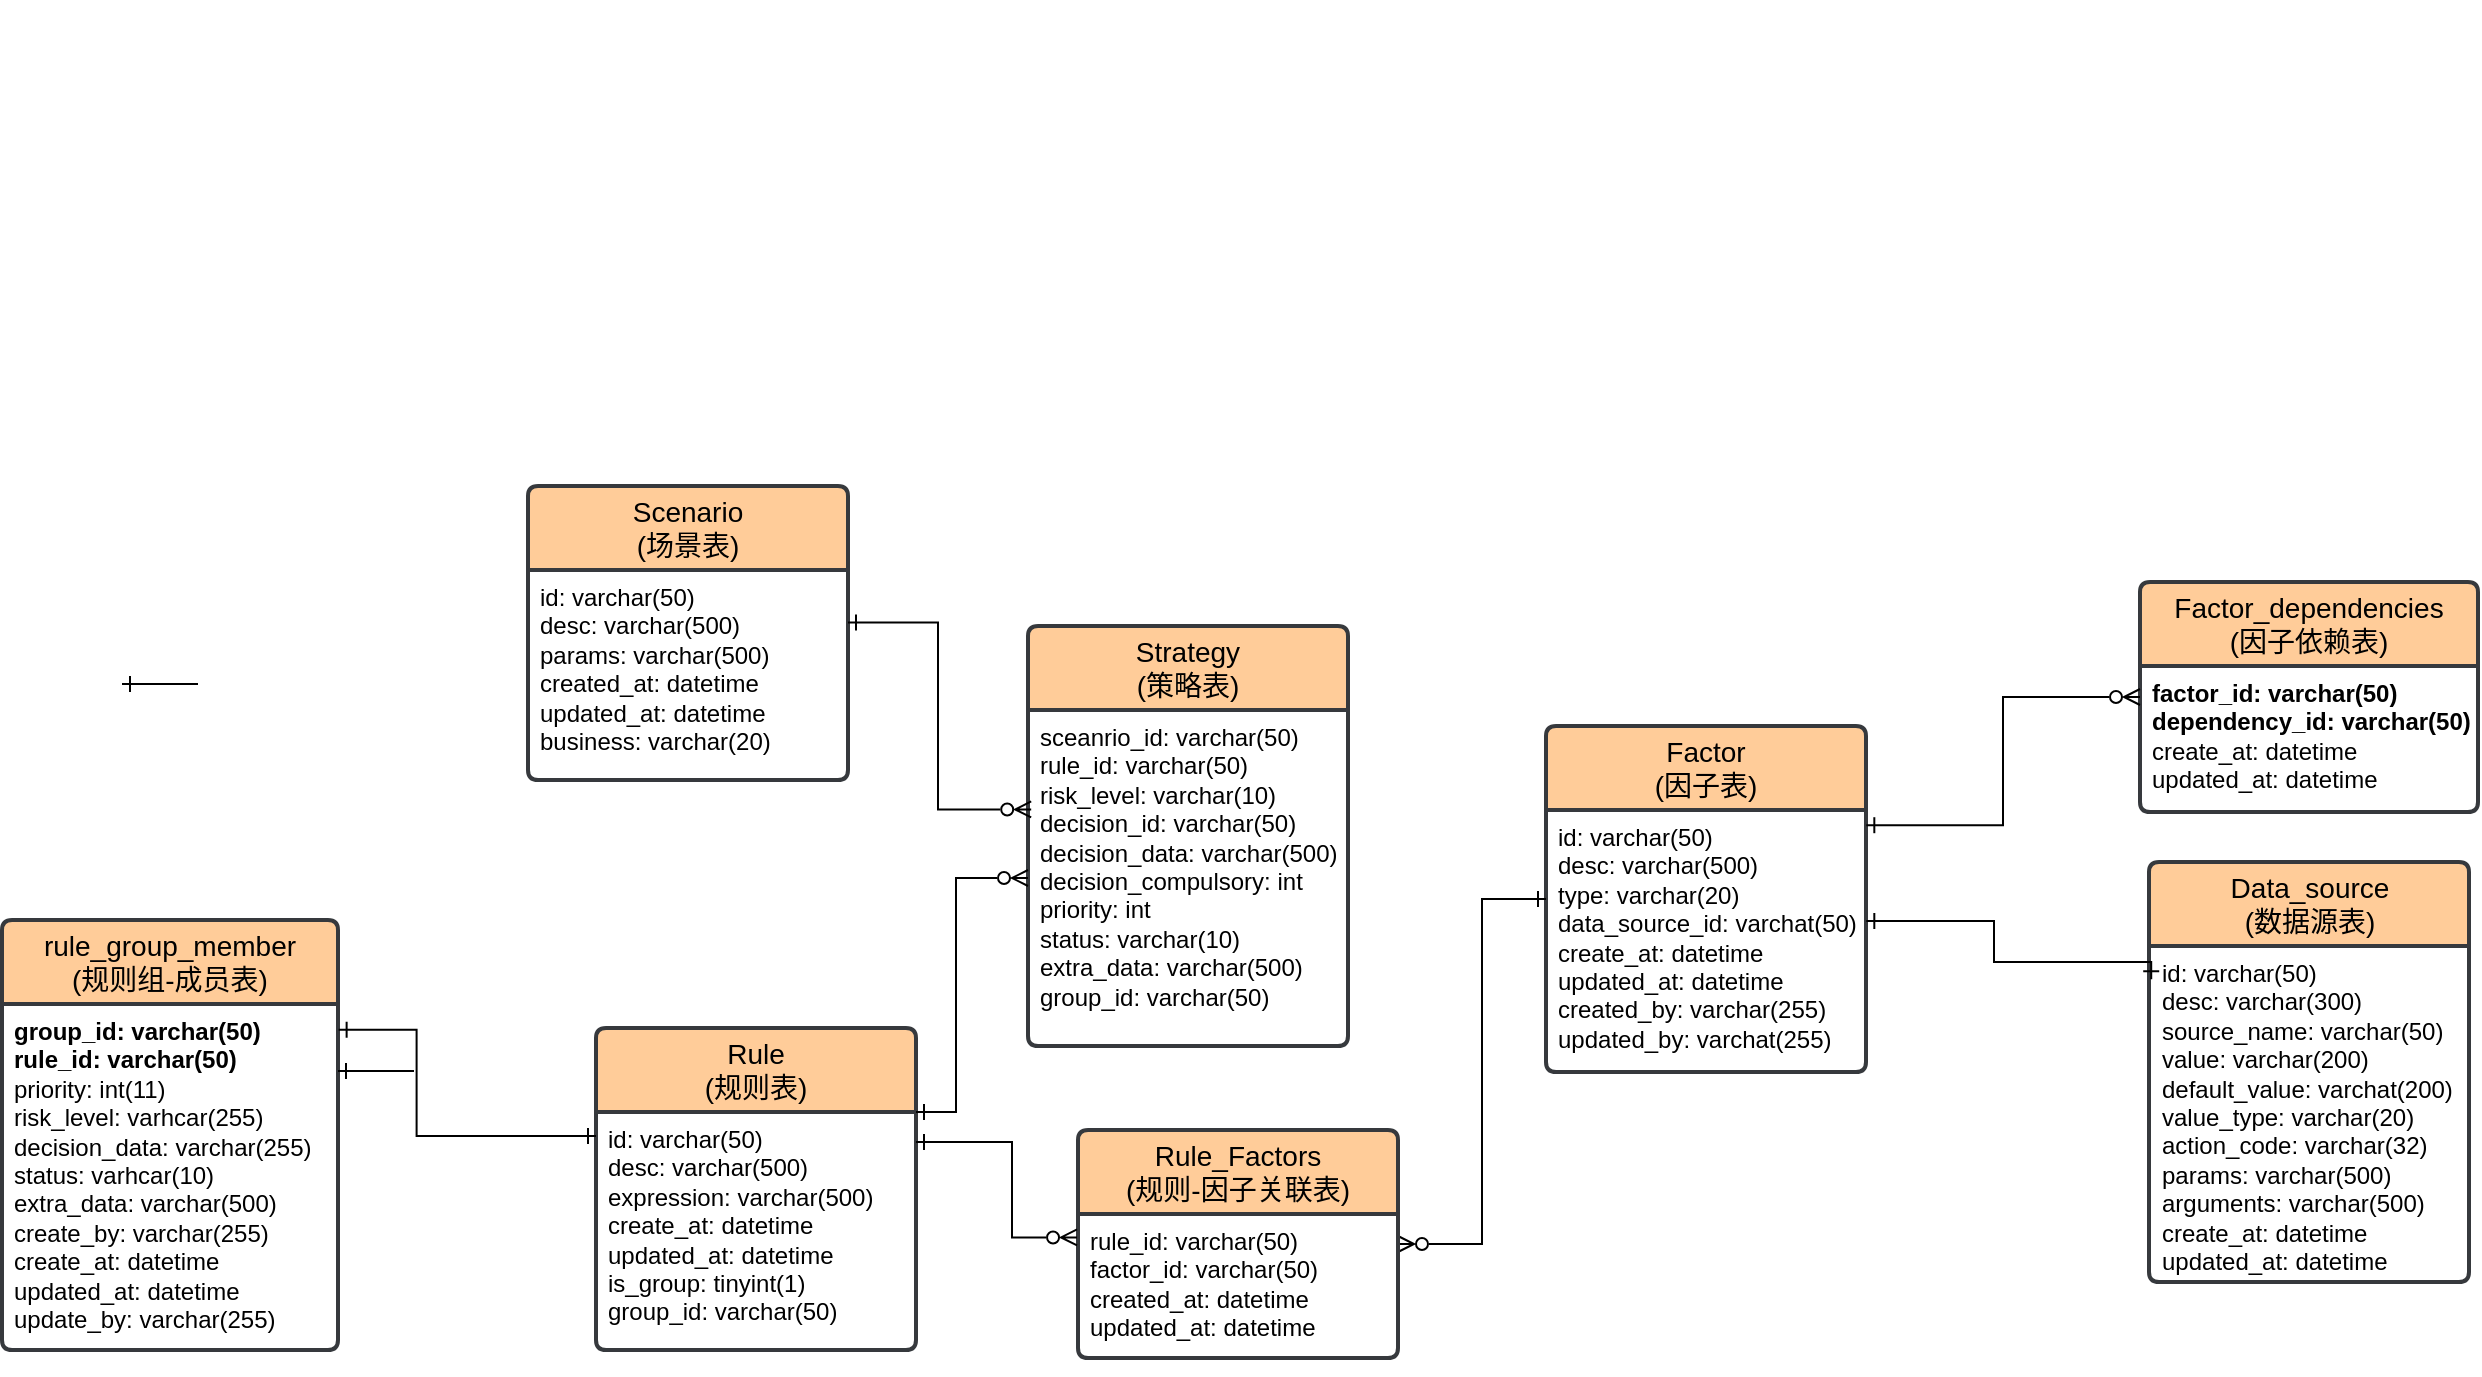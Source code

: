 <mxfile version="21.5.2" type="github">
  <diagram name="第 1 页" id="gqlzz-R-WFMuiXM72QfI">
    <mxGraphModel dx="2904" dy="1143" grid="0" gridSize="10" guides="1" tooltips="1" connect="1" arrows="1" fold="1" page="1" pageScale="1" pageWidth="1169" pageHeight="1654" math="0" shadow="0">
      <root>
        <mxCell id="0" />
        <mxCell id="1" parent="0" />
        <mxCell id="dFRczdNArqewzlgpAhdN-1" value="Rule&lt;br&gt;(规则表)" style="swimlane;childLayout=stackLayout;horizontal=1;startSize=42;horizontalStack=0;rounded=1;fontSize=14;fontStyle=0;strokeWidth=2;resizeParent=0;resizeLast=1;shadow=0;dashed=0;align=center;arcSize=4;whiteSpace=wrap;html=1;fillColor=#ffcc99;strokeColor=#36393d;" vertex="1" parent="1">
          <mxGeometry x="-366" y="588" width="160" height="161" as="geometry">
            <mxRectangle x="42" y="189" width="64" height="42" as="alternateBounds" />
          </mxGeometry>
        </mxCell>
        <mxCell id="dFRczdNArqewzlgpAhdN-2" value="id: varchar(50)&lt;br&gt;desc: varchar(500)&lt;br&gt;expression: varchar(500)&lt;br&gt;create_at: datetime&lt;br&gt;updated_at: datetime&lt;br&gt;is_group: tinyint(1)&lt;br&gt;group_id: varchar(50)" style="align=left;strokeColor=none;fillColor=none;spacingLeft=4;fontSize=12;verticalAlign=top;resizable=0;rotatable=0;part=1;html=1;" vertex="1" parent="dFRczdNArqewzlgpAhdN-1">
          <mxGeometry y="42" width="160" height="119" as="geometry" />
        </mxCell>
        <mxCell id="dFRczdNArqewzlgpAhdN-3" style="edgeStyle=orthogonalEdgeStyle;rounded=0;orthogonalLoop=1;jettySize=auto;html=1;exitX=0.5;exitY=1;exitDx=0;exitDy=0;" edge="1" parent="dFRczdNArqewzlgpAhdN-1" source="dFRczdNArqewzlgpAhdN-2" target="dFRczdNArqewzlgpAhdN-2">
          <mxGeometry relative="1" as="geometry" />
        </mxCell>
        <mxCell id="dFRczdNArqewzlgpAhdN-4" value="Scenario&lt;br&gt;(场景表)" style="swimlane;childLayout=stackLayout;horizontal=1;startSize=42;horizontalStack=0;rounded=1;fontSize=14;fontStyle=0;strokeWidth=2;resizeParent=0;resizeLast=1;shadow=0;dashed=0;align=center;arcSize=4;whiteSpace=wrap;html=1;fillColor=#ffcc99;strokeColor=#36393d;" vertex="1" parent="1">
          <mxGeometry x="-400" y="317" width="160" height="147" as="geometry" />
        </mxCell>
        <mxCell id="dFRczdNArqewzlgpAhdN-5" value="id: varchar(50)&lt;br&gt;desc: varchar(500)&lt;br&gt;params: varchar(500)&lt;br&gt;created_at: datetime&lt;br&gt;updated_at: datetime&lt;br&gt;business: varchar(20)" style="align=left;strokeColor=none;fillColor=none;spacingLeft=4;fontSize=12;verticalAlign=top;resizable=0;rotatable=0;part=1;html=1;" vertex="1" parent="dFRczdNArqewzlgpAhdN-4">
          <mxGeometry y="42" width="160" height="105" as="geometry" />
        </mxCell>
        <mxCell id="dFRczdNArqewzlgpAhdN-6" style="edgeStyle=orthogonalEdgeStyle;rounded=0;orthogonalLoop=1;jettySize=auto;html=1;exitX=0.5;exitY=1;exitDx=0;exitDy=0;" edge="1" parent="dFRczdNArqewzlgpAhdN-4" source="dFRczdNArqewzlgpAhdN-5" target="dFRczdNArqewzlgpAhdN-5">
          <mxGeometry relative="1" as="geometry" />
        </mxCell>
        <mxCell id="dFRczdNArqewzlgpAhdN-7" value="Factor&lt;br&gt;(因子表)" style="swimlane;childLayout=stackLayout;horizontal=1;startSize=42;horizontalStack=0;rounded=1;fontSize=14;fontStyle=0;strokeWidth=2;resizeParent=0;resizeLast=1;shadow=0;dashed=0;align=center;arcSize=4;whiteSpace=wrap;html=1;fillColor=#ffcc99;strokeColor=#36393d;" vertex="1" parent="1">
          <mxGeometry x="109" y="437" width="160" height="173" as="geometry">
            <mxRectangle x="42" y="189" width="64" height="42" as="alternateBounds" />
          </mxGeometry>
        </mxCell>
        <mxCell id="dFRczdNArqewzlgpAhdN-8" value="id: varchar(50)&lt;br&gt;desc: varchar(500)&lt;br&gt;type: varchar(20)&lt;br&gt;data_source_id: varchat(50)&lt;br&gt;create_at: datetime&lt;br&gt;updated_at: datetime&lt;br&gt;created_by: varchar(255)&lt;br&gt;updated_by: varchat(255)" style="align=left;strokeColor=none;fillColor=none;spacingLeft=4;fontSize=12;verticalAlign=top;resizable=0;rotatable=0;part=1;html=1;" vertex="1" parent="dFRczdNArqewzlgpAhdN-7">
          <mxGeometry y="42" width="160" height="131" as="geometry" />
        </mxCell>
        <mxCell id="dFRczdNArqewzlgpAhdN-9" style="edgeStyle=orthogonalEdgeStyle;rounded=0;orthogonalLoop=1;jettySize=auto;html=1;exitX=0.5;exitY=1;exitDx=0;exitDy=0;" edge="1" parent="dFRczdNArqewzlgpAhdN-7" source="dFRczdNArqewzlgpAhdN-8" target="dFRczdNArqewzlgpAhdN-8">
          <mxGeometry relative="1" as="geometry" />
        </mxCell>
        <mxCell id="dFRczdNArqewzlgpAhdN-10" value="Data_source&lt;br&gt;(数据源表)" style="swimlane;childLayout=stackLayout;horizontal=1;startSize=42;horizontalStack=0;rounded=1;fontSize=14;fontStyle=0;strokeWidth=2;resizeParent=0;resizeLast=1;shadow=0;dashed=0;align=center;arcSize=4;whiteSpace=wrap;html=1;fillColor=#ffcc99;strokeColor=#36393d;" vertex="1" parent="1">
          <mxGeometry x="410.5" y="505" width="160" height="210" as="geometry">
            <mxRectangle x="42" y="189" width="64" height="42" as="alternateBounds" />
          </mxGeometry>
        </mxCell>
        <mxCell id="dFRczdNArqewzlgpAhdN-11" value="id: varchar(50)&lt;br&gt;desc: varchar(300)&lt;br&gt;source_name: varchar(50)&lt;br&gt;value: varchar(200)&lt;br&gt;default_value: varchat(200)&lt;br&gt;value_type: varchar(20)&lt;br&gt;action_code: varchar(32)&lt;br&gt;params: varchar(500)&lt;br&gt;arguments: varchar(500)&lt;br&gt;create_at: datetime&lt;br&gt;updated_at: datetime" style="align=left;strokeColor=none;fillColor=none;spacingLeft=4;fontSize=12;verticalAlign=top;resizable=0;rotatable=0;part=1;html=1;" vertex="1" parent="dFRczdNArqewzlgpAhdN-10">
          <mxGeometry y="42" width="160" height="168" as="geometry" />
        </mxCell>
        <mxCell id="dFRczdNArqewzlgpAhdN-12" style="edgeStyle=orthogonalEdgeStyle;rounded=0;orthogonalLoop=1;jettySize=auto;html=1;exitX=0.5;exitY=1;exitDx=0;exitDy=0;" edge="1" parent="dFRczdNArqewzlgpAhdN-10" source="dFRczdNArqewzlgpAhdN-11" target="dFRczdNArqewzlgpAhdN-11">
          <mxGeometry relative="1" as="geometry" />
        </mxCell>
        <mxCell id="dFRczdNArqewzlgpAhdN-13" value="Strategy&lt;br&gt;(策略表)" style="swimlane;childLayout=stackLayout;horizontal=1;startSize=42;horizontalStack=0;rounded=1;fontSize=14;fontStyle=0;strokeWidth=2;resizeParent=0;resizeLast=1;shadow=0;dashed=0;align=center;arcSize=4;whiteSpace=wrap;html=1;fillColor=#ffcc99;strokeColor=#36393d;" vertex="1" parent="1">
          <mxGeometry x="-150" y="387" width="160" height="210" as="geometry">
            <mxRectangle x="42" y="189" width="64" height="42" as="alternateBounds" />
          </mxGeometry>
        </mxCell>
        <mxCell id="dFRczdNArqewzlgpAhdN-14" value="sceanrio_id: varchar(50)&lt;br&gt;rule_id: varchar(50)&lt;br&gt;risk_level: varchar(10)&lt;br&gt;decision_id: varchar(50)&lt;br&gt;decision_data: varchar(500)&lt;br&gt;decision_compulsory: int&lt;br&gt;priority: int&lt;br&gt;status: varchar(10)&lt;br&gt;extra_data: varchar(500)&lt;br&gt;group_id: varchar(50)" style="align=left;strokeColor=none;fillColor=none;spacingLeft=4;fontSize=12;verticalAlign=top;resizable=0;rotatable=0;part=1;html=1;" vertex="1" parent="dFRczdNArqewzlgpAhdN-13">
          <mxGeometry y="42" width="160" height="168" as="geometry" />
        </mxCell>
        <mxCell id="dFRczdNArqewzlgpAhdN-15" style="edgeStyle=orthogonalEdgeStyle;rounded=0;orthogonalLoop=1;jettySize=auto;html=1;exitX=0.5;exitY=1;exitDx=0;exitDy=0;" edge="1" parent="dFRczdNArqewzlgpAhdN-13" source="dFRczdNArqewzlgpAhdN-14" target="dFRczdNArqewzlgpAhdN-14">
          <mxGeometry relative="1" as="geometry" />
        </mxCell>
        <mxCell id="dFRczdNArqewzlgpAhdN-16" style="rounded=0;orthogonalLoop=1;jettySize=auto;html=1;exitX=1;exitY=0;exitDx=0;exitDy=0;entryX=0;entryY=0.5;entryDx=0;entryDy=0;startArrow=ERone;startFill=0;endArrow=ERzeroToMany;endFill=0;edgeStyle=orthogonalEdgeStyle;" edge="1" parent="1" source="dFRczdNArqewzlgpAhdN-2" target="dFRczdNArqewzlgpAhdN-14">
          <mxGeometry relative="1" as="geometry">
            <Array as="points">
              <mxPoint x="-186" y="630" />
              <mxPoint x="-186" y="513" />
            </Array>
          </mxGeometry>
        </mxCell>
        <mxCell id="dFRczdNArqewzlgpAhdN-17" style="rounded=0;orthogonalLoop=1;jettySize=auto;html=1;exitX=1;exitY=0.25;exitDx=0;exitDy=0;entryX=0.01;entryY=0.296;entryDx=0;entryDy=0;entryPerimeter=0;startArrow=ERone;startFill=0;endArrow=ERzeroToMany;endFill=0;edgeStyle=orthogonalEdgeStyle;" edge="1" parent="1" source="dFRczdNArqewzlgpAhdN-5" target="dFRczdNArqewzlgpAhdN-14">
          <mxGeometry relative="1" as="geometry" />
        </mxCell>
        <mxCell id="dFRczdNArqewzlgpAhdN-18" style="rounded=0;orthogonalLoop=1;jettySize=auto;html=1;startArrow=ERzeroToMany;startFill=0;endArrow=ERone;endFill=0;edgeStyle=orthogonalEdgeStyle;entryX=0;entryY=0.5;entryDx=0;entryDy=0;" edge="1" parent="1" source="dFRczdNArqewzlgpAhdN-19" target="dFRczdNArqewzlgpAhdN-7">
          <mxGeometry relative="1" as="geometry">
            <mxPoint x="125" y="663" as="targetPoint" />
            <Array as="points">
              <mxPoint x="77" y="696" />
              <mxPoint x="77" y="523" />
            </Array>
          </mxGeometry>
        </mxCell>
        <mxCell id="dFRczdNArqewzlgpAhdN-19" value="Rule_Factors&lt;br&gt;(规则-因子关联表)" style="swimlane;childLayout=stackLayout;horizontal=1;startSize=42;horizontalStack=0;rounded=1;fontSize=14;fontStyle=0;strokeWidth=2;resizeParent=0;resizeLast=1;shadow=0;dashed=0;align=center;arcSize=4;whiteSpace=wrap;html=1;fillColor=#ffcc99;strokeColor=#36393d;" vertex="1" parent="1">
          <mxGeometry x="-125" y="639" width="160" height="114" as="geometry" />
        </mxCell>
        <mxCell id="dFRczdNArqewzlgpAhdN-20" value="rule_id: varchar(50)&lt;br&gt;factor_id: varchar(50)&lt;br&gt;created_at: datetime&lt;br&gt;updated_at: datetime" style="align=left;strokeColor=none;fillColor=none;spacingLeft=4;fontSize=12;verticalAlign=top;resizable=0;rotatable=0;part=1;html=1;" vertex="1" parent="dFRczdNArqewzlgpAhdN-19">
          <mxGeometry y="42" width="160" height="72" as="geometry" />
        </mxCell>
        <mxCell id="dFRczdNArqewzlgpAhdN-21" style="edgeStyle=orthogonalEdgeStyle;rounded=0;orthogonalLoop=1;jettySize=auto;html=1;exitX=0.5;exitY=1;exitDx=0;exitDy=0;" edge="1" parent="dFRczdNArqewzlgpAhdN-19" source="dFRczdNArqewzlgpAhdN-20" target="dFRczdNArqewzlgpAhdN-20">
          <mxGeometry relative="1" as="geometry" />
        </mxCell>
        <mxCell id="dFRczdNArqewzlgpAhdN-22" style="edgeStyle=orthogonalEdgeStyle;rounded=0;orthogonalLoop=1;jettySize=auto;html=1;entryX=-0.003;entryY=0.163;entryDx=0;entryDy=0;entryPerimeter=0;endArrow=ERzeroToMany;endFill=0;startArrow=ERone;startFill=0;" edge="1" parent="1" source="dFRczdNArqewzlgpAhdN-2" target="dFRczdNArqewzlgpAhdN-20">
          <mxGeometry relative="1" as="geometry">
            <Array as="points">
              <mxPoint x="-158" y="645" />
              <mxPoint x="-158" y="693" />
            </Array>
          </mxGeometry>
        </mxCell>
        <mxCell id="dFRczdNArqewzlgpAhdN-23" style="edgeStyle=orthogonalEdgeStyle;rounded=0;orthogonalLoop=1;jettySize=auto;html=1;exitX=0.5;exitY=1;exitDx=0;exitDy=0;" edge="1" parent="1">
          <mxGeometry relative="1" as="geometry">
            <mxPoint x="-200" y="82" as="sourcePoint" />
            <mxPoint x="-200" y="82" as="targetPoint" />
          </mxGeometry>
        </mxCell>
        <mxCell id="dFRczdNArqewzlgpAhdN-27" value="Factor_dependencies&lt;br&gt;(因子依赖表)" style="swimlane;childLayout=stackLayout;horizontal=1;startSize=42;horizontalStack=0;rounded=1;fontSize=14;fontStyle=0;strokeWidth=2;resizeParent=0;resizeLast=1;shadow=0;dashed=0;align=center;arcSize=4;whiteSpace=wrap;html=1;fillColor=#ffcc99;strokeColor=#36393d;" vertex="1" parent="1">
          <mxGeometry x="406" y="365" width="169" height="115" as="geometry" />
        </mxCell>
        <mxCell id="dFRczdNArqewzlgpAhdN-28" value="&lt;b&gt;factor_id: varchar(50)&lt;br&gt;dependency_id: varchar(50)&lt;/b&gt;&lt;br&gt;create_at: datetime&lt;br&gt;updated_at: datetime" style="align=left;strokeColor=none;fillColor=none;spacingLeft=4;fontSize=12;verticalAlign=top;resizable=0;rotatable=0;part=1;html=1;" vertex="1" parent="dFRczdNArqewzlgpAhdN-27">
          <mxGeometry y="42" width="169" height="73" as="geometry" />
        </mxCell>
        <mxCell id="dFRczdNArqewzlgpAhdN-29" style="edgeStyle=orthogonalEdgeStyle;rounded=0;orthogonalLoop=1;jettySize=auto;html=1;exitX=0.5;exitY=1;exitDx=0;exitDy=0;" edge="1" parent="dFRczdNArqewzlgpAhdN-27" source="dFRczdNArqewzlgpAhdN-28" target="dFRczdNArqewzlgpAhdN-28">
          <mxGeometry relative="1" as="geometry" />
        </mxCell>
        <mxCell id="dFRczdNArqewzlgpAhdN-33" style="edgeStyle=orthogonalEdgeStyle;rounded=0;orthogonalLoop=1;jettySize=auto;html=1;exitX=0.5;exitY=1;exitDx=0;exitDy=0;" edge="1" parent="1">
          <mxGeometry relative="1" as="geometry">
            <mxPoint x="-58" y="302" as="sourcePoint" />
            <mxPoint x="-58" y="302" as="targetPoint" />
          </mxGeometry>
        </mxCell>
        <mxCell id="dFRczdNArqewzlgpAhdN-37" style="edgeStyle=orthogonalEdgeStyle;rounded=0;orthogonalLoop=1;jettySize=auto;html=1;exitX=1.001;exitY=0.424;exitDx=0;exitDy=0;entryX=0.007;entryY=0.099;entryDx=0;entryDy=0;entryPerimeter=0;startArrow=ERone;startFill=0;exitPerimeter=0;endArrow=ERone;endFill=0;" edge="1" parent="1" source="dFRczdNArqewzlgpAhdN-8" target="dFRczdNArqewzlgpAhdN-11">
          <mxGeometry relative="1" as="geometry">
            <Array as="points">
              <mxPoint x="333" y="535" />
              <mxPoint x="333" y="555" />
            </Array>
          </mxGeometry>
        </mxCell>
        <mxCell id="dFRczdNArqewzlgpAhdN-42" style="edgeStyle=orthogonalEdgeStyle;rounded=0;orthogonalLoop=1;jettySize=auto;html=1;exitX=1.001;exitY=0.058;exitDx=0;exitDy=0;entryX=0;entryY=0.5;entryDx=0;entryDy=0;exitPerimeter=0;startArrow=ERone;startFill=0;endArrow=ERzeroToMany;endFill=0;" edge="1" parent="1" source="dFRczdNArqewzlgpAhdN-8" target="dFRczdNArqewzlgpAhdN-27">
          <mxGeometry relative="1" as="geometry" />
        </mxCell>
        <mxCell id="dFRczdNArqewzlgpAhdN-47" style="edgeStyle=orthogonalEdgeStyle;rounded=0;orthogonalLoop=1;jettySize=auto;html=1;exitX=0.5;exitY=1;exitDx=0;exitDy=0;" edge="1" parent="1">
          <mxGeometry relative="1" as="geometry">
            <mxPoint x="-552" y="491" as="sourcePoint" />
            <mxPoint x="-552" y="491" as="targetPoint" />
          </mxGeometry>
        </mxCell>
        <mxCell id="dFRczdNArqewzlgpAhdN-48" value="rule_group_member&lt;br&gt;(规则组-成员表)" style="swimlane;childLayout=stackLayout;horizontal=1;startSize=42;horizontalStack=0;rounded=1;fontSize=14;fontStyle=0;strokeWidth=2;resizeParent=0;resizeLast=1;shadow=0;dashed=0;align=center;arcSize=4;whiteSpace=wrap;html=1;fillColor=#ffcc99;strokeColor=#36393d;" vertex="1" parent="1">
          <mxGeometry x="-663" y="534" width="168" height="215" as="geometry" />
        </mxCell>
        <mxCell id="dFRczdNArqewzlgpAhdN-49" value="&lt;b&gt;group_id: varchar(50)&lt;/b&gt;&lt;br&gt;&lt;b&gt;rule_id: varchar(50)&lt;br&gt;&lt;/b&gt;priority: int(11)&lt;br&gt;risk_level: varhcar(255)&lt;br&gt;decision_data: varchar(255)&lt;br&gt;status: varhcar(10)&lt;br&gt;extra_data: varchar(500)&lt;br&gt;create_by: varchar(255)&lt;br style=&quot;border-color: var(--border-color);&quot;&gt;create_at: datetime&lt;br style=&quot;border-color: var(--border-color);&quot;&gt;updated_at: datetime&lt;br style=&quot;border-color: var(--border-color);&quot;&gt;update_by: varchar(255)" style="align=left;strokeColor=none;fillColor=none;spacingLeft=4;fontSize=12;verticalAlign=top;resizable=0;rotatable=0;part=1;html=1;" vertex="1" parent="dFRczdNArqewzlgpAhdN-48">
          <mxGeometry y="42" width="168" height="173" as="geometry" />
        </mxCell>
        <mxCell id="dFRczdNArqewzlgpAhdN-50" style="edgeStyle=orthogonalEdgeStyle;rounded=0;orthogonalLoop=1;jettySize=auto;html=1;exitX=0.5;exitY=1;exitDx=0;exitDy=0;" edge="1" parent="dFRczdNArqewzlgpAhdN-48" source="dFRczdNArqewzlgpAhdN-49" target="dFRczdNArqewzlgpAhdN-49">
          <mxGeometry relative="1" as="geometry" />
        </mxCell>
        <mxCell id="dFRczdNArqewzlgpAhdN-51" value="" style="endArrow=none;html=1;rounded=0;startArrow=ERone;startFill=0;" edge="1" parent="1">
          <mxGeometry width="50" height="50" relative="1" as="geometry">
            <mxPoint x="-495" y="609.52" as="sourcePoint" />
            <mxPoint x="-457" y="609.52" as="targetPoint" />
          </mxGeometry>
        </mxCell>
        <mxCell id="dFRczdNArqewzlgpAhdN-52" value="" style="endArrow=none;html=1;rounded=0;startArrow=ERone;startFill=0;" edge="1" parent="1">
          <mxGeometry width="50" height="50" relative="1" as="geometry">
            <mxPoint x="-603" y="416" as="sourcePoint" />
            <mxPoint x="-565" y="416" as="targetPoint" />
          </mxGeometry>
        </mxCell>
        <mxCell id="dFRczdNArqewzlgpAhdN-53" style="edgeStyle=orthogonalEdgeStyle;rounded=0;orthogonalLoop=1;jettySize=auto;html=1;entryX=-0.027;entryY=0.135;entryDx=0;entryDy=0;endArrow=ERone;endFill=0;startArrow=ERone;startFill=0;entryPerimeter=0;" edge="1" parent="1">
          <mxGeometry relative="1" as="geometry">
            <Array as="points">
              <mxPoint x="-455.68" y="588.93" />
              <mxPoint x="-455.68" y="641.93" />
            </Array>
            <mxPoint x="-494.68" y="588.93" as="sourcePoint" />
            <mxPoint x="-366.0" y="641.995" as="targetPoint" />
          </mxGeometry>
        </mxCell>
      </root>
    </mxGraphModel>
  </diagram>
</mxfile>
